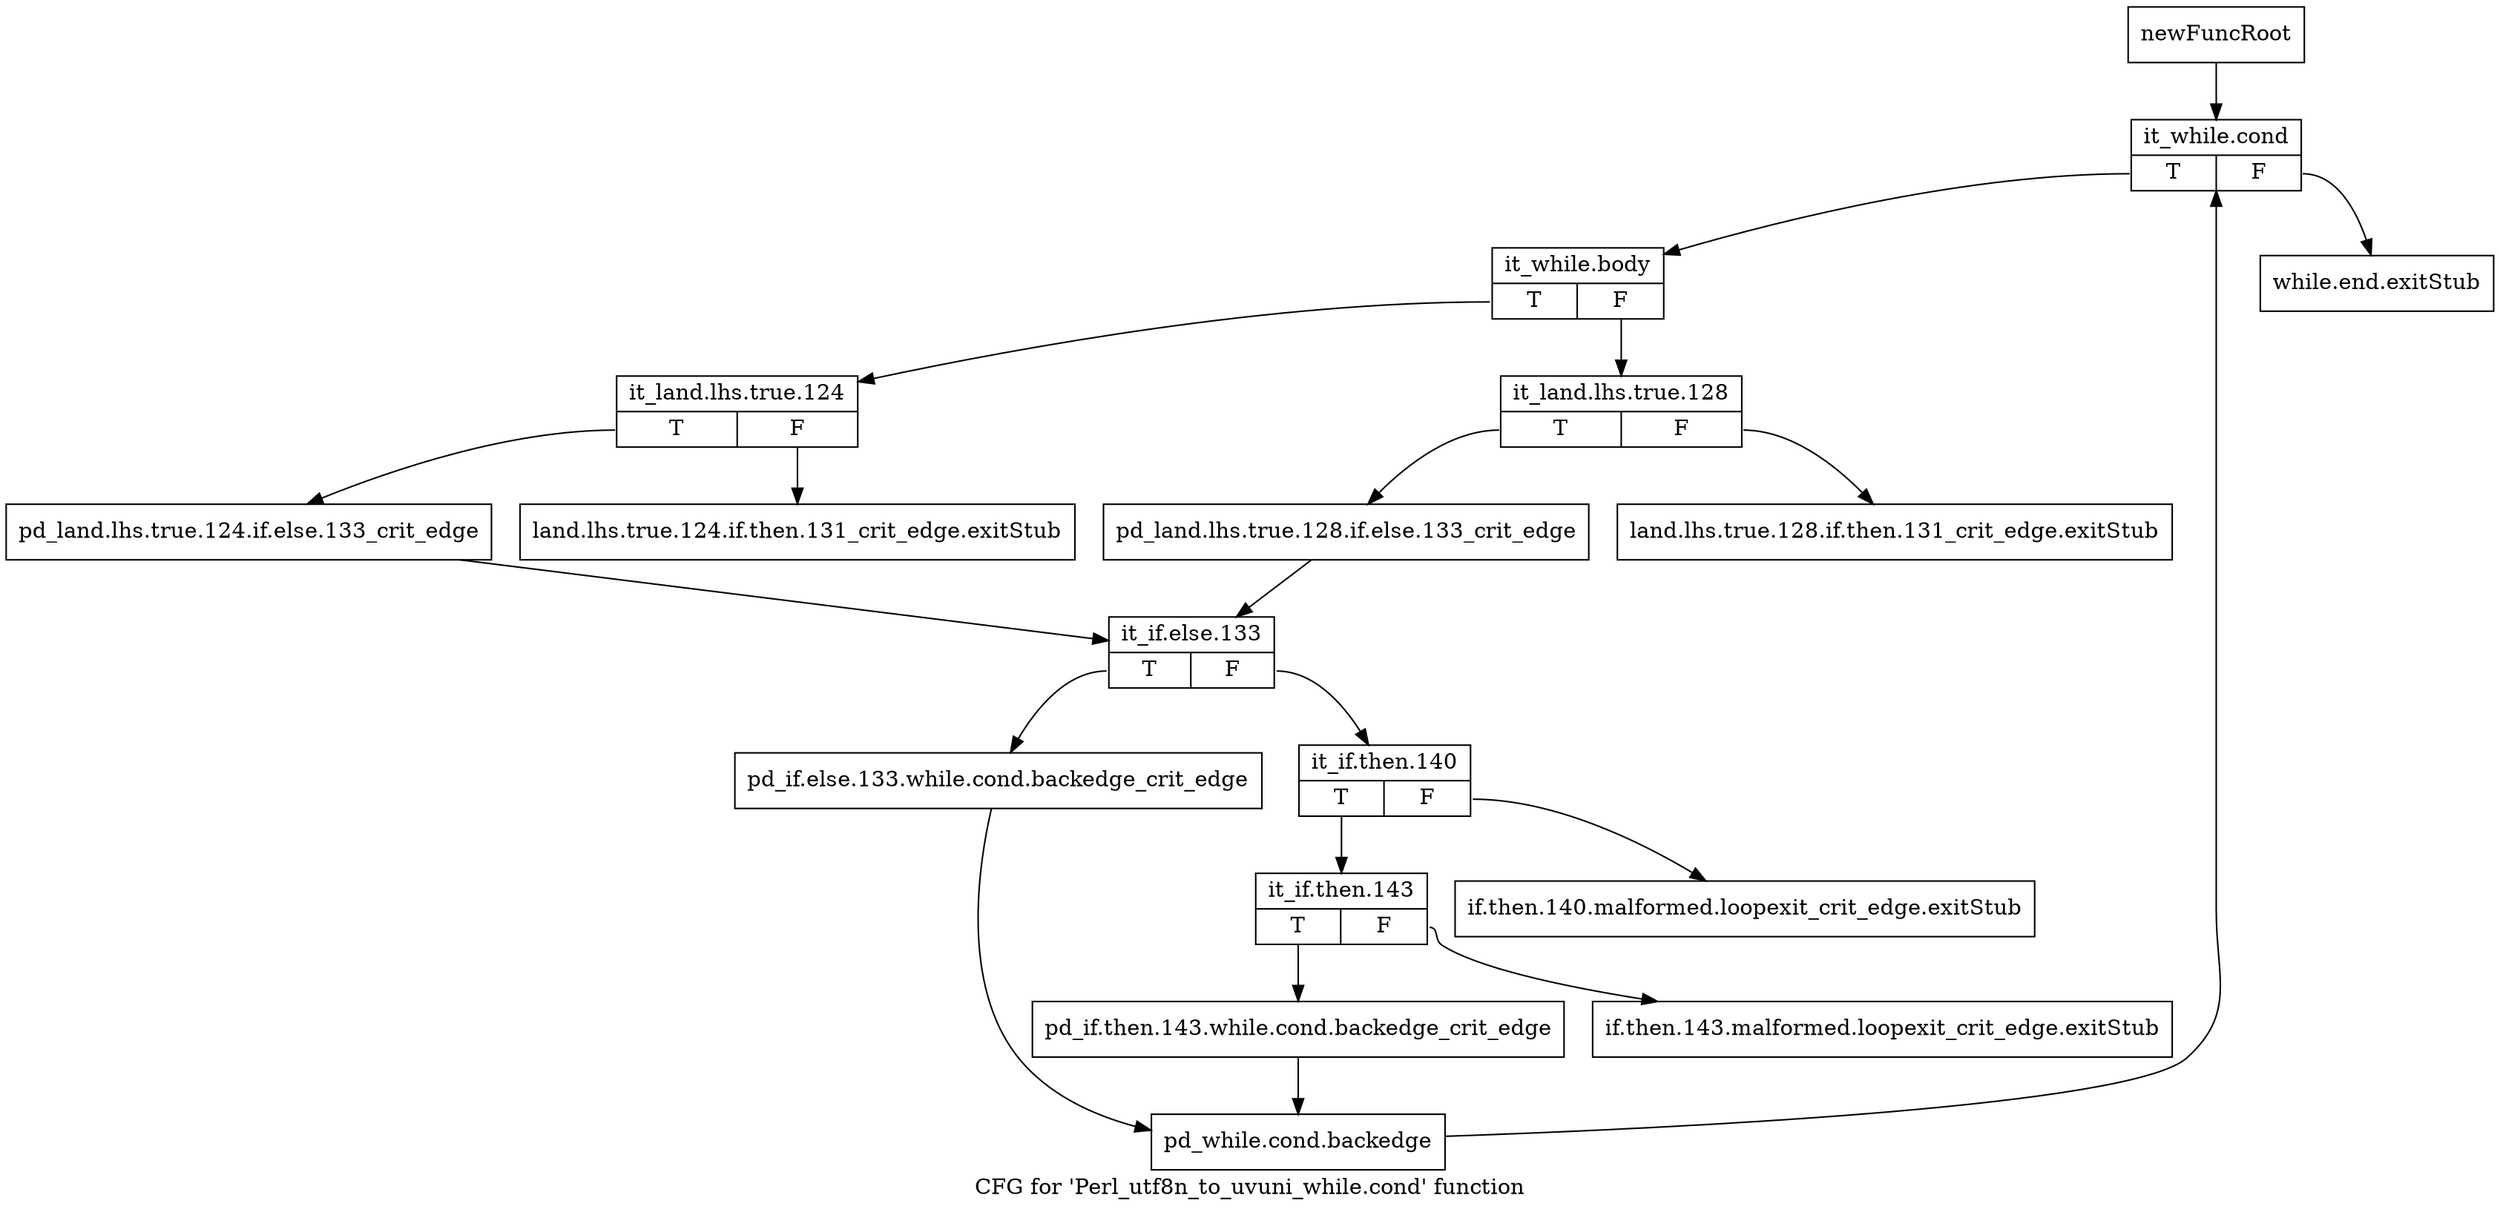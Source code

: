 digraph "CFG for 'Perl_utf8n_to_uvuni_while.cond' function" {
	label="CFG for 'Perl_utf8n_to_uvuni_while.cond' function";

	Node0x57d8aa0 [shape=record,label="{newFuncRoot}"];
	Node0x57d8aa0 -> Node0x57d8c80;
	Node0x57d8af0 [shape=record,label="{while.end.exitStub}"];
	Node0x57d8b40 [shape=record,label="{land.lhs.true.128.if.then.131_crit_edge.exitStub}"];
	Node0x57d8b90 [shape=record,label="{land.lhs.true.124.if.then.131_crit_edge.exitStub}"];
	Node0x57d8be0 [shape=record,label="{if.then.140.malformed.loopexit_crit_edge.exitStub}"];
	Node0x57d8c30 [shape=record,label="{if.then.143.malformed.loopexit_crit_edge.exitStub}"];
	Node0x57d8c80 [shape=record,label="{it_while.cond|{<s0>T|<s1>F}}"];
	Node0x57d8c80:s0 -> Node0x57d8cd0;
	Node0x57d8c80:s1 -> Node0x57d8af0;
	Node0x57d8cd0 [shape=record,label="{it_while.body|{<s0>T|<s1>F}}"];
	Node0x57d8cd0:s0 -> Node0x57d8dc0;
	Node0x57d8cd0:s1 -> Node0x57d8d20;
	Node0x57d8d20 [shape=record,label="{it_land.lhs.true.128|{<s0>T|<s1>F}}"];
	Node0x57d8d20:s0 -> Node0x57d8d70;
	Node0x57d8d20:s1 -> Node0x57d8b40;
	Node0x57d8d70 [shape=record,label="{pd_land.lhs.true.128.if.else.133_crit_edge}"];
	Node0x57d8d70 -> Node0x57d8e60;
	Node0x57d8dc0 [shape=record,label="{it_land.lhs.true.124|{<s0>T|<s1>F}}"];
	Node0x57d8dc0:s0 -> Node0x57d8e10;
	Node0x57d8dc0:s1 -> Node0x57d8b90;
	Node0x57d8e10 [shape=record,label="{pd_land.lhs.true.124.if.else.133_crit_edge}"];
	Node0x57d8e10 -> Node0x57d8e60;
	Node0x57d8e60 [shape=record,label="{it_if.else.133|{<s0>T|<s1>F}}"];
	Node0x57d8e60:s0 -> Node0x57d8fa0;
	Node0x57d8e60:s1 -> Node0x57d8eb0;
	Node0x57d8eb0 [shape=record,label="{it_if.then.140|{<s0>T|<s1>F}}"];
	Node0x57d8eb0:s0 -> Node0x57d8f00;
	Node0x57d8eb0:s1 -> Node0x57d8be0;
	Node0x57d8f00 [shape=record,label="{it_if.then.143|{<s0>T|<s1>F}}"];
	Node0x57d8f00:s0 -> Node0x57d8f50;
	Node0x57d8f00:s1 -> Node0x57d8c30;
	Node0x57d8f50 [shape=record,label="{pd_if.then.143.while.cond.backedge_crit_edge}"];
	Node0x57d8f50 -> Node0x57d8ff0;
	Node0x57d8fa0 [shape=record,label="{pd_if.else.133.while.cond.backedge_crit_edge}"];
	Node0x57d8fa0 -> Node0x57d8ff0;
	Node0x57d8ff0 [shape=record,label="{pd_while.cond.backedge}"];
	Node0x57d8ff0 -> Node0x57d8c80;
}
